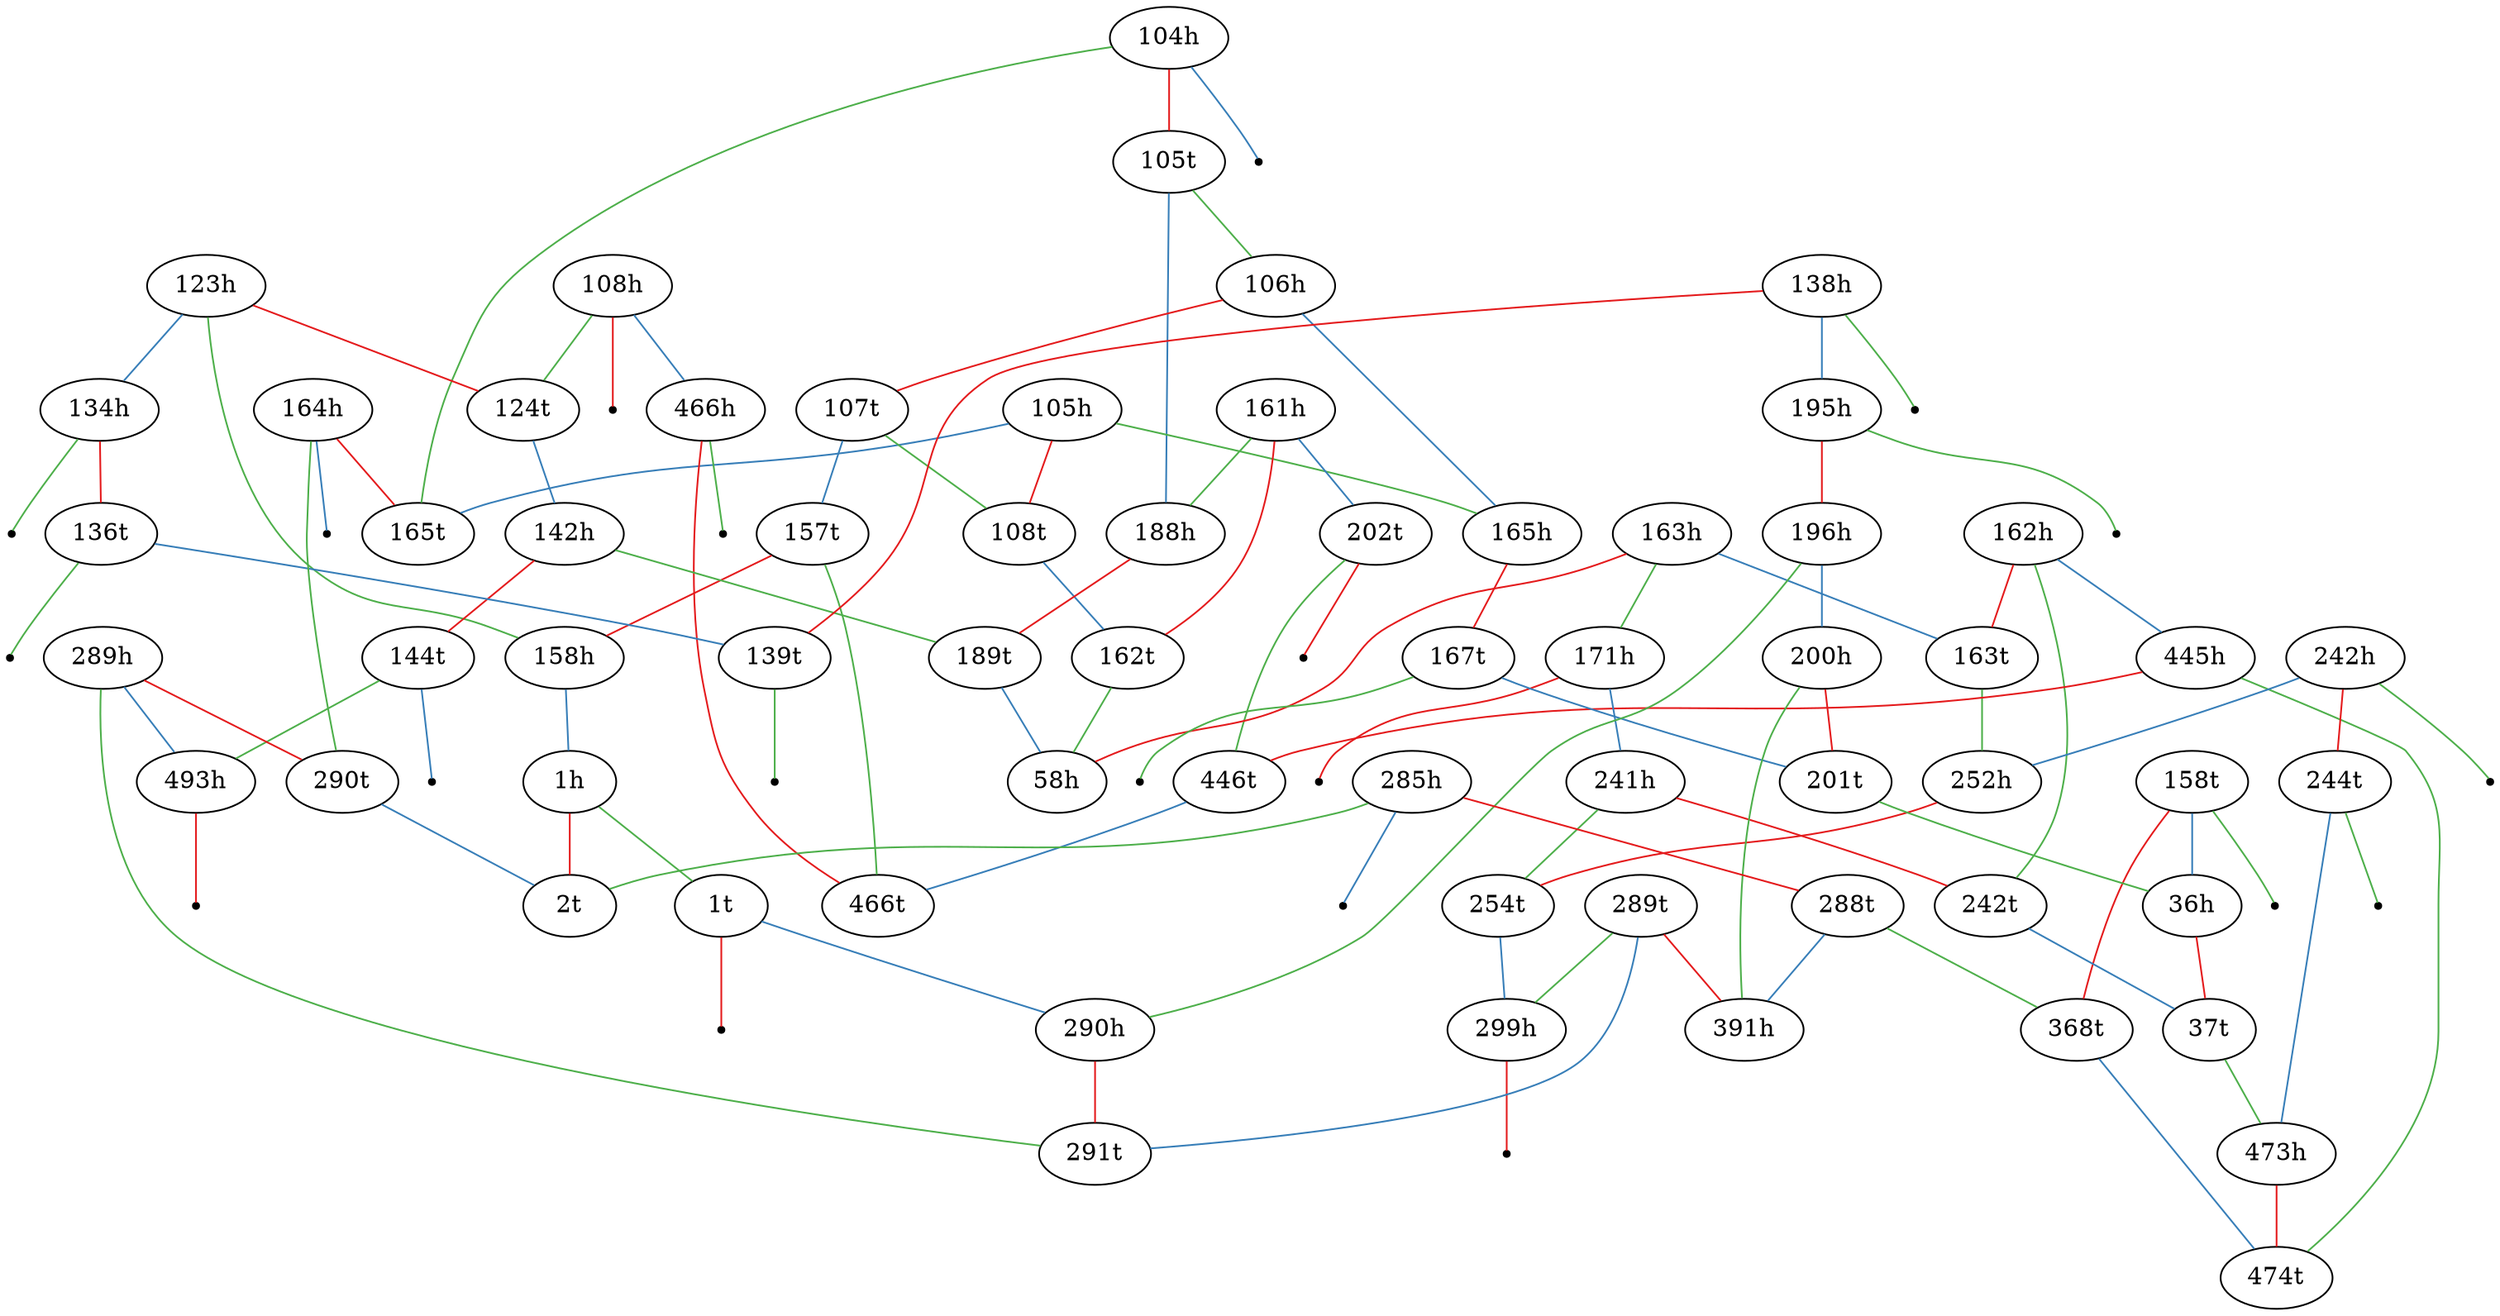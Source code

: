 graph {
edge [colorscheme=set19];
	"104h"	--	"105t"	[color=1];
	"104h"	--	"165t"	[color=3];
	"104h"	--	"-1"	[len=0.75,color=2];
	"105h"	--	"108t"	[color=1];
	"105h"	--	"165h"	[color=3];
	"105h"	--	"165t"	[color=2];
	"105t"	--	"106h"	[color=3];
	"105t"	--	"188h"	[color=2];
	"106h"	--	"107t"	[color=1];
	"106h"	--	"165h"	[color=2];
	"107t"	--	"108t"	[color=3];
	"107t"	--	"157t"	[color=2];
	"108h"	--	"124t"	[color=3];
	"108h"	--	"466h"	[color=2];
	"108h"	--	"-2"	[len=0.75,color=1];
	"108t"	--	"162t"	[color=2];
	"123h"	--	"124t"	[color=1];
	"123h"	--	"134h"	[color=2];
	"123h"	--	"158h"	[color=3];
	"124t"	--	"142h"	[color=2];
	"134h"	--	"136t"	[color=1];
	"134h"	--	"-3"	[len=0.75,color=3];
	"136t"	--	"139t"	[color=2];
	"136t"	--	"-4"	[len=0.75,color=3];
	"138h"	--	"139t"	[color=1];
	"138h"	--	"195h"	[color=2];
	"138h"	--	"-5"	[len=0.75,color=3];
	"139t"	--	"-6"	[len=0.75,color=3];
	"142h"	--	"144t"	[color=1];
	"142h"	--	"189t"	[color=3];
	"144t"	--	"493h"	[color=3];
	"144t"	--	"-7"	[len=0.75,color=2];
	"157t"	--	"158h"	[color=1];
	"157t"	--	"466t"	[color=3];
	"158h"	--	"1h"	[color=2];
	"158t"	--	"368t"	[color=1];
	"158t"	--	"36h"	[color=2];
	"158t"	--	"-8"	[len=0.75,color=3];
	"161h"	--	"162t"	[color=1];
	"161h"	--	"188h"	[color=3];
	"161h"	--	"202t"	[color=2];
	"162h"	--	"163t"	[color=1];
	"162h"	--	"242t"	[color=3];
	"162h"	--	"445h"	[color=2];
	"162t"	--	"58h"	[color=3];
	"163h"	--	"163t"	[color=2];
	"163h"	--	"171h"	[color=3];
	"163h"	--	"58h"	[color=1];
	"163t"	--	"252h"	[color=3];
	"164h"	--	"165t"	[color=1];
	"164h"	--	"290t"	[color=3];
	"164h"	--	"-9"	[len=0.75,color=2];
	"165h"	--	"167t"	[color=1];
	"167t"	--	"201t"	[color=2];
	"167t"	--	"-10"	[len=0.75,color=3];
	"171h"	--	"241h"	[color=2];
	"171h"	--	"-11"	[len=0.75,color=1];
	"188h"	--	"189t"	[color=1];
	"189t"	--	"58h"	[color=2];
	"195h"	--	"196h"	[color=1];
	"195h"	--	"-12"	[len=0.75,color=3];
	"196h"	--	"200h"	[color=2];
	"196h"	--	"290h"	[color=3];
	"1h"	--	"1t"	[color=3];
	"1h"	--	"2t"	[color=1];
	"1t"	--	"290h"	[color=2];
	"1t"	--	"-13"	[len=0.75,color=1];
	"200h"	--	"201t"	[color=1];
	"200h"	--	"391h"	[color=3];
	"201t"	--	"36h"	[color=3];
	"202t"	--	"446t"	[color=3];
	"202t"	--	"-14"	[len=0.75,color=1];
	"241h"	--	"242t"	[color=1];
	"241h"	--	"254t"	[color=3];
	"242h"	--	"244t"	[color=1];
	"242h"	--	"252h"	[color=2];
	"242h"	--	"-15"	[len=0.75,color=3];
	"242t"	--	"37t"	[color=2];
	"244t"	--	"473h"	[color=2];
	"244t"	--	"-16"	[len=0.75,color=3];
	"252h"	--	"254t"	[color=1];
	"254t"	--	"299h"	[color=2];
	"285h"	--	"288t"	[color=1];
	"285h"	--	"2t"	[color=3];
	"285h"	--	"-17"	[len=0.75,color=2];
	"288t"	--	"368t"	[color=3];
	"288t"	--	"391h"	[color=2];
	"289h"	--	"290t"	[color=1];
	"289h"	--	"291t"	[color=3];
	"289h"	--	"493h"	[color=2];
	"289t"	--	"291t"	[color=2];
	"289t"	--	"299h"	[color=3];
	"289t"	--	"391h"	[color=1];
	"290h"	--	"291t"	[color=1];
	"290t"	--	"2t"	[color=2];
	"299h"	--	"-18"	[len=0.75,color=1];
	"368t"	--	"474t"	[color=2];
	"36h"	--	"37t"	[color=1];
	"37t"	--	"473h"	[color=3];
	"445h"	--	"446t"	[color=1];
	"445h"	--	"474t"	[color=3];
	"446t"	--	"466t"	[color=2];
	"466h"	--	"466t"	[color=1];
	"466h"	--	"-19"	[len=0.75,color=3];
	"473h"	--	"474t"	[color=1];
	"493h"	--	"-20"	[len=0.75,color=1];
	"-20"	[shape=point,color=black];
	"-19"	[shape=point,color=black];
	"-18"	[shape=point,color=black];
	"-17"	[shape=point,color=black];
	"-16"	[shape=point,color=black];
	"-15"	[shape=point,color=black];
	"-14"	[shape=point,color=black];
	"-13"	[shape=point,color=black];
	"-12"	[shape=point,color=black];
	"-11"	[shape=point,color=black];
	"-10"	[shape=point,color=black];
	"-9"	[shape=point,color=black];
	"-8"	[shape=point,color=black];
	"-7"	[shape=point,color=black];
	"-6"	[shape=point,color=black];
	"-5"	[shape=point,color=black];
	"-4"	[shape=point,color=black];
	"-3"	[shape=point,color=black];
	"-2"	[shape=point,color=black];
	"-1"	[shape=point,color=black];
}
